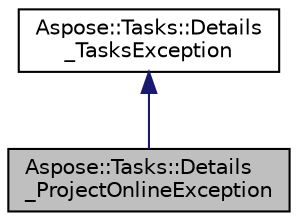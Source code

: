digraph "Aspose::Tasks::Details_ProjectOnlineException"
{
 // LATEX_PDF_SIZE
  edge [fontname="Helvetica",fontsize="10",labelfontname="Helvetica",labelfontsize="10"];
  node [fontname="Helvetica",fontsize="10",shape=record];
  Node1 [label="Aspose::Tasks::Details\l_ProjectOnlineException",height=0.2,width=0.4,color="black", fillcolor="grey75", style="filled", fontcolor="black",tooltip="Represents an exception which is thrown when errors are found during interaction with Project Online ..."];
  Node2 -> Node1 [dir="back",color="midnightblue",fontsize="10",style="solid",fontname="Helvetica"];
  Node2 [label="Aspose::Tasks::Details\l_TasksException",height=0.2,width=0.4,color="black", fillcolor="white", style="filled",URL="$class_aspose_1_1_tasks_1_1_details___tasks_exception.html",tooltip="Represents the standard internal exception type."];
}
